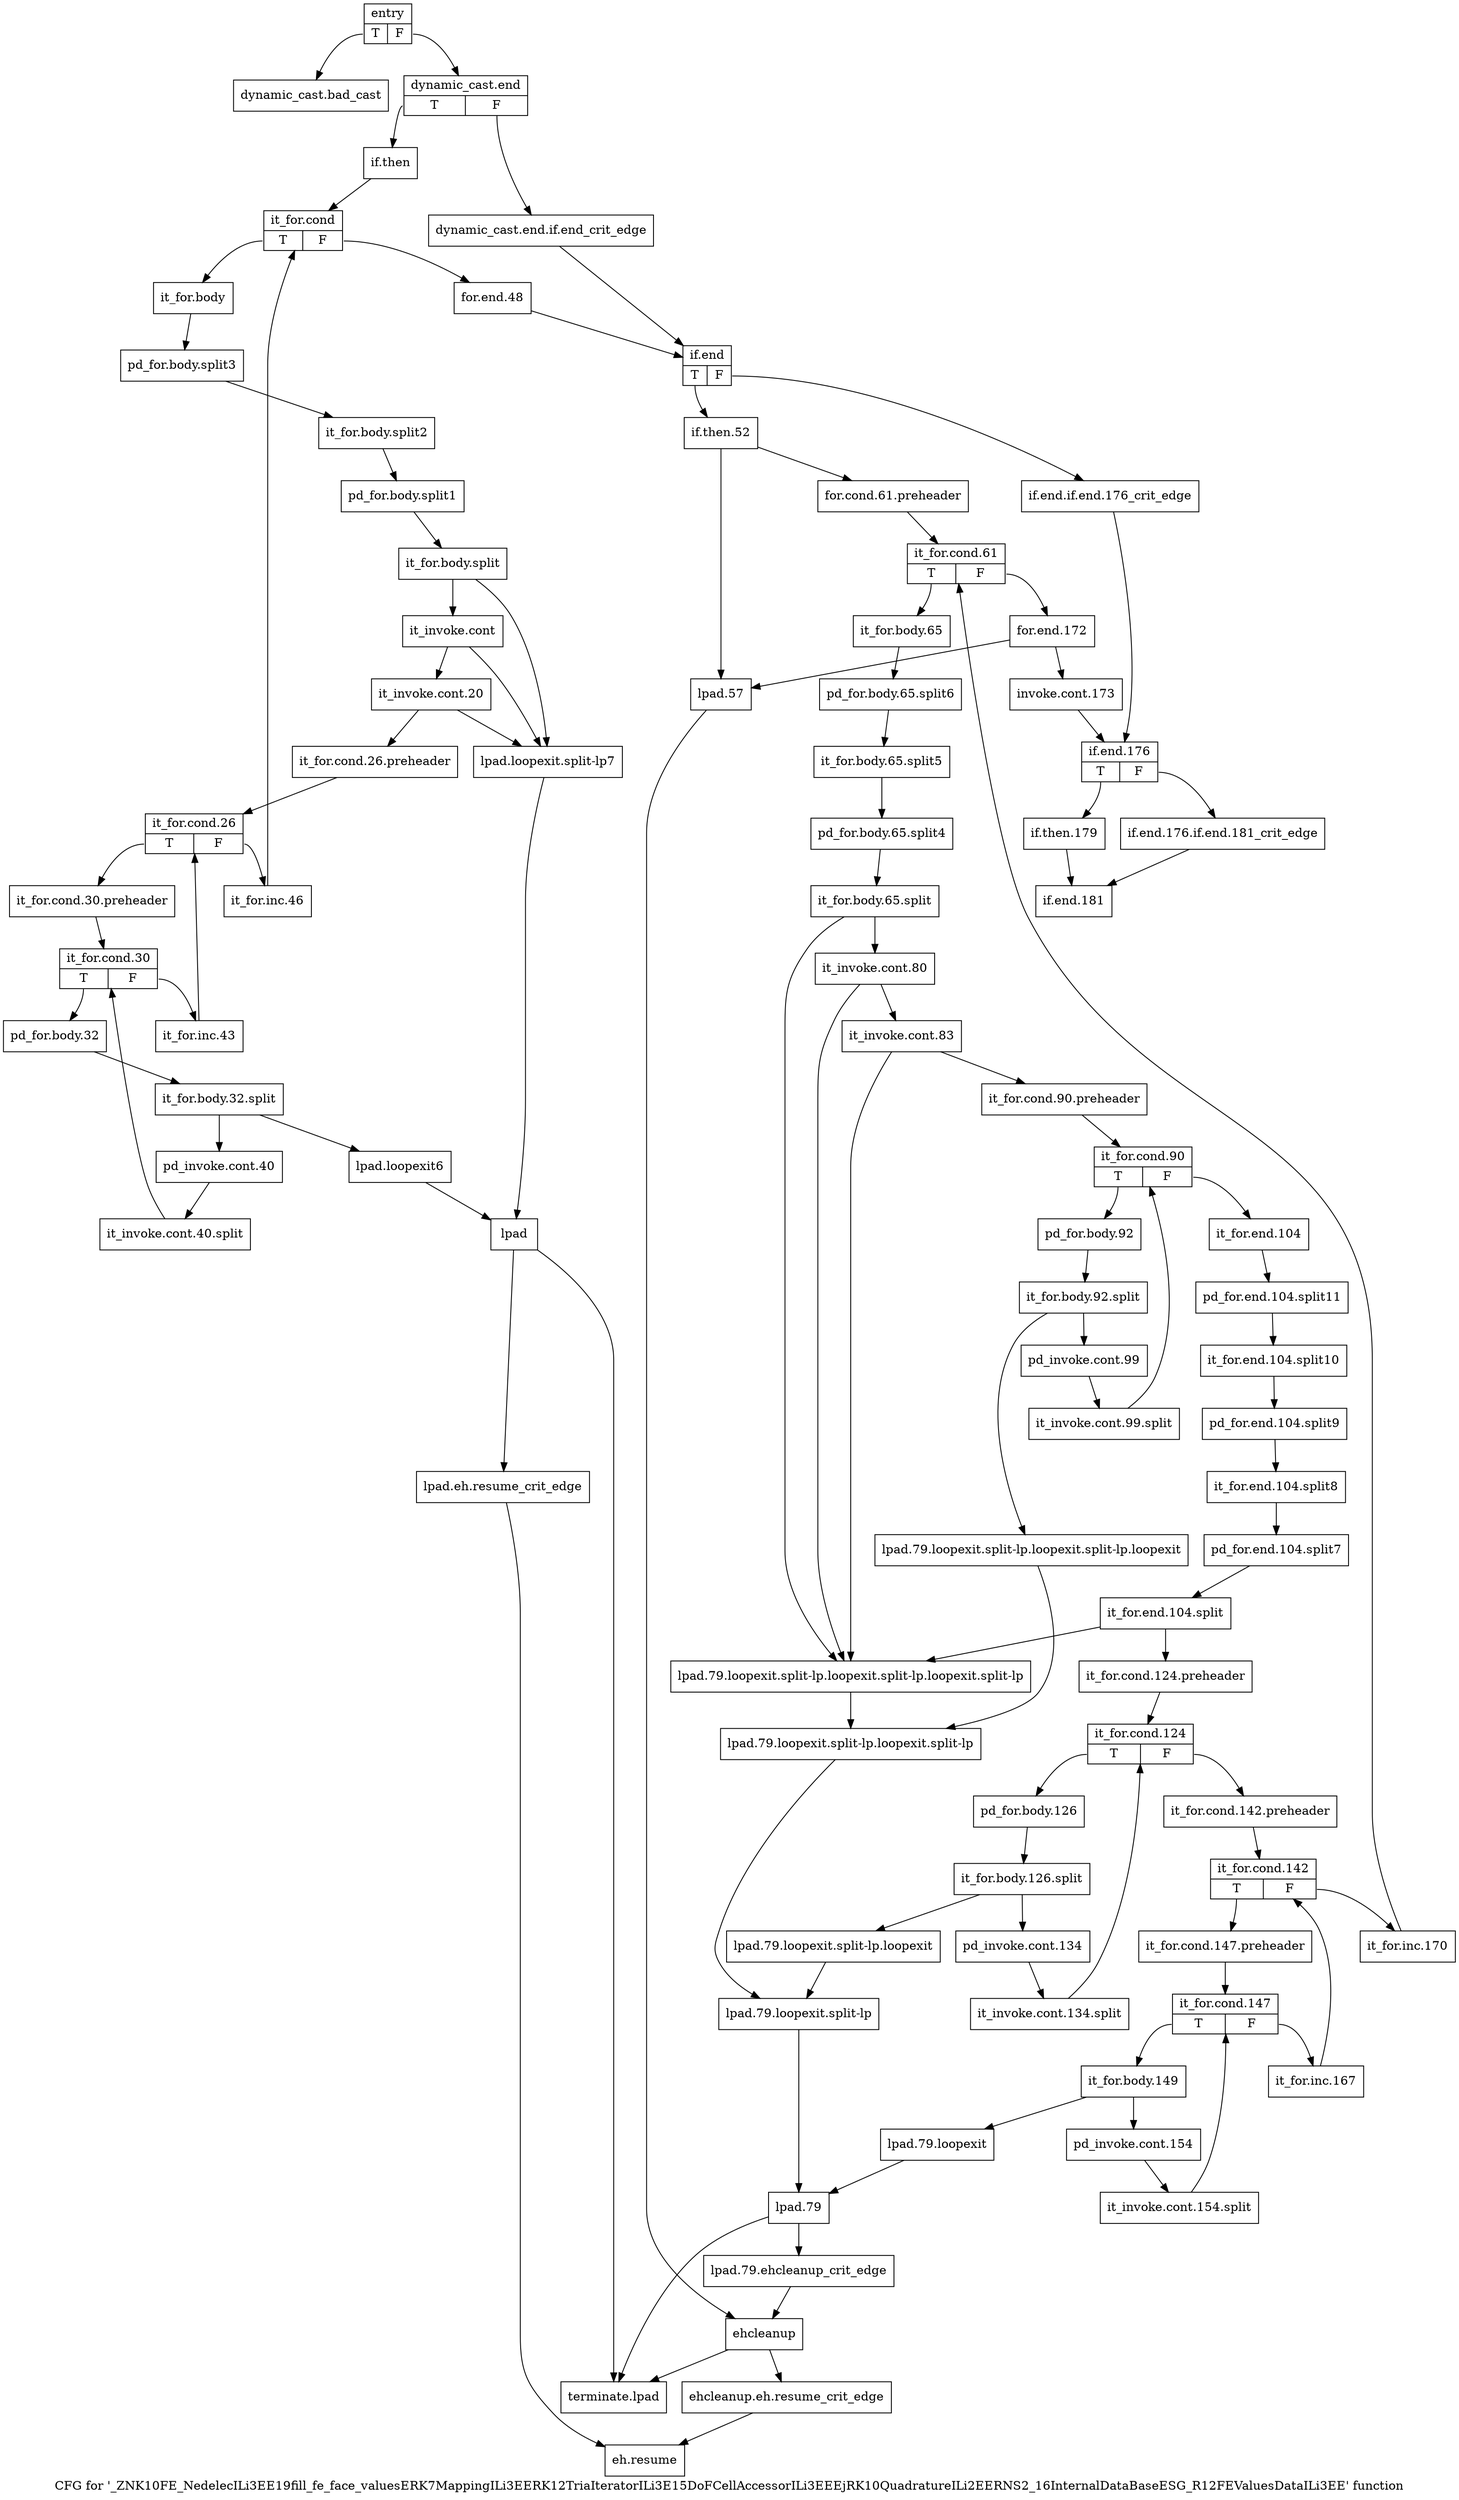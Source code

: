digraph "CFG for '_ZNK10FE_NedelecILi3EE19fill_fe_face_valuesERK7MappingILi3EERK12TriaIteratorILi3E15DoFCellAccessorILi3EEEjRK10QuadratureILi2EERNS2_16InternalDataBaseESG_R12FEValuesDataILi3EE' function" {
	label="CFG for '_ZNK10FE_NedelecILi3EE19fill_fe_face_valuesERK7MappingILi3EERK12TriaIteratorILi3E15DoFCellAccessorILi3EEEjRK10QuadratureILi2EERNS2_16InternalDataBaseESG_R12FEValuesDataILi3EE' function";

	Node0x4f2aa60 [shape=record,label="{entry|{<s0>T|<s1>F}}"];
	Node0x4f2aa60:s0 -> Node0x4f3c990;
	Node0x4f2aa60:s1 -> Node0x4f3c9e0;
	Node0x4f3c990 [shape=record,label="{dynamic_cast.bad_cast}"];
	Node0x4f3c9e0 [shape=record,label="{dynamic_cast.end|{<s0>T|<s1>F}}"];
	Node0x4f3c9e0:s0 -> Node0x4f3ca80;
	Node0x4f3c9e0:s1 -> Node0x4f3ca30;
	Node0x4f3ca30 [shape=record,label="{dynamic_cast.end.if.end_crit_edge}"];
	Node0x4f3ca30 -> Node0x4f3d020;
	Node0x4f3ca80 [shape=record,label="{if.then}"];
	Node0x4f3ca80 -> Node0x4f3cad0;
	Node0x4f3cad0 [shape=record,label="{it_for.cond|{<s0>T|<s1>F}}"];
	Node0x4f3cad0:s0 -> Node0x4f3cb20;
	Node0x4f3cad0:s1 -> Node0x4f3cfd0;
	Node0x4f3cb20 [shape=record,label="{it_for.body}"];
	Node0x4f3cb20 -> Node0xa4763e0;
	Node0xa4763e0 [shape=record,label="{pd_for.body.split3}"];
	Node0xa4763e0 -> Node0xa476390;
	Node0xa476390 [shape=record,label="{it_for.body.split2}"];
	Node0xa476390 -> Node0xa476170;
	Node0xa476170 [shape=record,label="{pd_for.body.split1}"];
	Node0xa476170 -> Node0xa475d30;
	Node0xa475d30 [shape=record,label="{it_for.body.split}"];
	Node0xa475d30 -> Node0x4f3cb70;
	Node0xa475d30 -> Node0x4f3ce40;
	Node0x4f3cb70 [shape=record,label="{it_invoke.cont}"];
	Node0x4f3cb70 -> Node0x4f3cbc0;
	Node0x4f3cb70 -> Node0x4f3ce40;
	Node0x4f3cbc0 [shape=record,label="{it_invoke.cont.20}"];
	Node0x4f3cbc0 -> Node0x4f3cc10;
	Node0x4f3cbc0 -> Node0x4f3ce40;
	Node0x4f3cc10 [shape=record,label="{it_for.cond.26.preheader}"];
	Node0x4f3cc10 -> Node0x4f3cc60;
	Node0x4f3cc60 [shape=record,label="{it_for.cond.26|{<s0>T|<s1>F}}"];
	Node0x4f3cc60:s0 -> Node0x4f3ccb0;
	Node0x4f3cc60:s1 -> Node0x4f3cf80;
	Node0x4f3ccb0 [shape=record,label="{it_for.cond.30.preheader}"];
	Node0x4f3ccb0 -> Node0x4f3cd00;
	Node0x4f3cd00 [shape=record,label="{it_for.cond.30|{<s0>T|<s1>F}}"];
	Node0x4f3cd00:s0 -> Node0x4f3cd50;
	Node0x4f3cd00:s1 -> Node0x4f3cf30;
	Node0x4f3cd50 [shape=record,label="{pd_for.body.32}"];
	Node0x4f3cd50 -> Node0xa4765e0;
	Node0xa4765e0 [shape=record,label="{it_for.body.32.split}"];
	Node0xa4765e0 -> Node0x4f3cda0;
	Node0xa4765e0 -> Node0x4f3cdf0;
	Node0x4f3cda0 [shape=record,label="{pd_invoke.cont.40}"];
	Node0x4f3cda0 -> Node0xa476660;
	Node0xa476660 [shape=record,label="{it_invoke.cont.40.split}"];
	Node0xa476660 -> Node0x4f3cd00;
	Node0x4f3cdf0 [shape=record,label="{lpad.loopexit6}"];
	Node0x4f3cdf0 -> Node0x4f3ce90;
	Node0x4f3ce40 [shape=record,label="{lpad.loopexit.split-lp7}"];
	Node0x4f3ce40 -> Node0x4f3ce90;
	Node0x4f3ce90 [shape=record,label="{lpad}"];
	Node0x4f3ce90 -> Node0x4f3cee0;
	Node0x4f3ce90 -> Node0x4f3dd90;
	Node0x4f3cee0 [shape=record,label="{lpad.eh.resume_crit_edge}"];
	Node0x4f3cee0 -> Node0x4f3dd40;
	Node0x4f3cf30 [shape=record,label="{it_for.inc.43}"];
	Node0x4f3cf30 -> Node0x4f3cc60;
	Node0x4f3cf80 [shape=record,label="{it_for.inc.46}"];
	Node0x4f3cf80 -> Node0x4f3cad0;
	Node0x4f3cfd0 [shape=record,label="{for.end.48}"];
	Node0x4f3cfd0 -> Node0x4f3d020;
	Node0x4f3d020 [shape=record,label="{if.end|{<s0>T|<s1>F}}"];
	Node0x4f3d020:s0 -> Node0x4f3d0c0;
	Node0x4f3d020:s1 -> Node0x4f3d070;
	Node0x4f3d070 [shape=record,label="{if.end.if.end.176_crit_edge}"];
	Node0x4f3d070 -> Node0x4f3dc00;
	Node0x4f3d0c0 [shape=record,label="{if.then.52}"];
	Node0x4f3d0c0 -> Node0x4f3d110;
	Node0x4f3d0c0 -> Node0x4f3d3e0;
	Node0x4f3d110 [shape=record,label="{for.cond.61.preheader}"];
	Node0x4f3d110 -> Node0x4f3d160;
	Node0x4f3d160 [shape=record,label="{it_for.cond.61|{<s0>T|<s1>F}}"];
	Node0x4f3d160:s0 -> Node0x4f3d1b0;
	Node0x4f3d160:s1 -> Node0x4f3dac0;
	Node0x4f3d1b0 [shape=record,label="{it_for.body.65}"];
	Node0x4f3d1b0 -> Node0xa476a30;
	Node0xa476a30 [shape=record,label="{pd_for.body.65.split6}"];
	Node0xa476a30 -> Node0xa476a80;
	Node0xa476a80 [shape=record,label="{it_for.body.65.split5}"];
	Node0xa476a80 -> Node0xa476960;
	Node0xa476960 [shape=record,label="{pd_for.body.65.split4}"];
	Node0xa476960 -> Node0xa4764b0;
	Node0xa4764b0 [shape=record,label="{it_for.body.65.split}"];
	Node0xa4764b0 -> Node0x4f3d200;
	Node0xa4764b0 -> Node0x4f3d520;
	Node0x4f3d200 [shape=record,label="{it_invoke.cont.80}"];
	Node0x4f3d200 -> Node0x4f3d250;
	Node0x4f3d200 -> Node0x4f3d520;
	Node0x4f3d250 [shape=record,label="{it_invoke.cont.83}"];
	Node0x4f3d250 -> Node0x4f3d2a0;
	Node0x4f3d250 -> Node0x4f3d520;
	Node0x4f3d2a0 [shape=record,label="{it_for.cond.90.preheader}"];
	Node0x4f3d2a0 -> Node0x4f3d2f0;
	Node0x4f3d2f0 [shape=record,label="{it_for.cond.90|{<s0>T|<s1>F}}"];
	Node0x4f3d2f0:s0 -> Node0x4f3d340;
	Node0x4f3d2f0:s1 -> Node0x4f3d6b0;
	Node0x4f3d340 [shape=record,label="{pd_for.body.92}"];
	Node0x4f3d340 -> Node0xa476ad0;
	Node0xa476ad0 [shape=record,label="{it_for.body.92.split}"];
	Node0xa476ad0 -> Node0x4f3d390;
	Node0xa476ad0 -> Node0x4f3d4d0;
	Node0x4f3d390 [shape=record,label="{pd_invoke.cont.99}"];
	Node0x4f3d390 -> Node0xa476890;
	Node0xa476890 [shape=record,label="{it_invoke.cont.99.split}"];
	Node0xa476890 -> Node0x4f3d2f0;
	Node0x4f3d3e0 [shape=record,label="{lpad.57}"];
	Node0x4f3d3e0 -> Node0x4f3db60;
	Node0x4f3d430 [shape=record,label="{lpad.79.loopexit}"];
	Node0x4f3d430 -> Node0x4f3d610;
	Node0x4f3d480 [shape=record,label="{lpad.79.loopexit.split-lp.loopexit}"];
	Node0x4f3d480 -> Node0x4f3d5c0;
	Node0x4f3d4d0 [shape=record,label="{lpad.79.loopexit.split-lp.loopexit.split-lp.loopexit}"];
	Node0x4f3d4d0 -> Node0x4f3d570;
	Node0x4f3d520 [shape=record,label="{lpad.79.loopexit.split-lp.loopexit.split-lp.loopexit.split-lp}"];
	Node0x4f3d520 -> Node0x4f3d570;
	Node0x4f3d570 [shape=record,label="{lpad.79.loopexit.split-lp.loopexit.split-lp}"];
	Node0x4f3d570 -> Node0x4f3d5c0;
	Node0x4f3d5c0 [shape=record,label="{lpad.79.loopexit.split-lp}"];
	Node0x4f3d5c0 -> Node0x4f3d610;
	Node0x4f3d610 [shape=record,label="{lpad.79}"];
	Node0x4f3d610 -> Node0x4f3d660;
	Node0x4f3d610 -> Node0x4f3dd90;
	Node0x4f3d660 [shape=record,label="{lpad.79.ehcleanup_crit_edge}"];
	Node0x4f3d660 -> Node0x4f3db60;
	Node0x4f3d6b0 [shape=record,label="{it_for.end.104}"];
	Node0x4f3d6b0 -> Node0xa477310;
	Node0xa477310 [shape=record,label="{pd_for.end.104.split11}"];
	Node0xa477310 -> Node0xa476fc0;
	Node0xa476fc0 [shape=record,label="{it_for.end.104.split10}"];
	Node0xa476fc0 -> Node0xa476e20;
	Node0xa476e20 [shape=record,label="{pd_for.end.104.split9}"];
	Node0xa476e20 -> Node0xa476c20;
	Node0xa476c20 [shape=record,label="{it_for.end.104.split8}"];
	Node0xa476c20 -> Node0xa476e70;
	Node0xa476e70 [shape=record,label="{pd_for.end.104.split7}"];
	Node0xa476e70 -> Node0xa476f40;
	Node0xa476f40 [shape=record,label="{it_for.end.104.split}"];
	Node0xa476f40 -> Node0x4f3d700;
	Node0xa476f40 -> Node0x4f3d520;
	Node0x4f3d700 [shape=record,label="{it_for.cond.124.preheader}"];
	Node0x4f3d700 -> Node0x4f3d750;
	Node0x4f3d750 [shape=record,label="{it_for.cond.124|{<s0>T|<s1>F}}"];
	Node0x4f3d750:s0 -> Node0x4f3d7f0;
	Node0x4f3d750:s1 -> Node0x4f3d7a0;
	Node0x4f3d7a0 [shape=record,label="{it_for.cond.142.preheader}"];
	Node0x4f3d7a0 -> Node0x4f3d890;
	Node0x4f3d7f0 [shape=record,label="{pd_for.body.126}"];
	Node0x4f3d7f0 -> Node0xa476ef0;
	Node0xa476ef0 [shape=record,label="{it_for.body.126.split}"];
	Node0xa476ef0 -> Node0x4f3d840;
	Node0xa476ef0 -> Node0x4f3d480;
	Node0x4f3d840 [shape=record,label="{pd_invoke.cont.134}"];
	Node0x4f3d840 -> Node0xa4777a0;
	Node0xa4777a0 [shape=record,label="{it_invoke.cont.134.split}"];
	Node0xa4777a0 -> Node0x4f3d750;
	Node0x4f3d890 [shape=record,label="{it_for.cond.142|{<s0>T|<s1>F}}"];
	Node0x4f3d890:s0 -> Node0x4f3d8e0;
	Node0x4f3d890:s1 -> Node0x4f3da70;
	Node0x4f3d8e0 [shape=record,label="{it_for.cond.147.preheader}"];
	Node0x4f3d8e0 -> Node0x4f3d930;
	Node0x4f3d930 [shape=record,label="{it_for.cond.147|{<s0>T|<s1>F}}"];
	Node0x4f3d930:s0 -> Node0x4f3d980;
	Node0x4f3d930:s1 -> Node0x4f3da20;
	Node0x4f3d980 [shape=record,label="{it_for.body.149}"];
	Node0x4f3d980 -> Node0x4f3d9d0;
	Node0x4f3d980 -> Node0x4f3d430;
	Node0x4f3d9d0 [shape=record,label="{pd_invoke.cont.154}"];
	Node0x4f3d9d0 -> Node0xa477520;
	Node0xa477520 [shape=record,label="{it_invoke.cont.154.split}"];
	Node0xa477520 -> Node0x4f3d930;
	Node0x4f3da20 [shape=record,label="{it_for.inc.167}"];
	Node0x4f3da20 -> Node0x4f3d890;
	Node0x4f3da70 [shape=record,label="{it_for.inc.170}"];
	Node0x4f3da70 -> Node0x4f3d160;
	Node0x4f3dac0 [shape=record,label="{for.end.172}"];
	Node0x4f3dac0 -> Node0x4f3db10;
	Node0x4f3dac0 -> Node0x4f3d3e0;
	Node0x4f3db10 [shape=record,label="{invoke.cont.173}"];
	Node0x4f3db10 -> Node0x4f3dc00;
	Node0x4f3db60 [shape=record,label="{ehcleanup}"];
	Node0x4f3db60 -> Node0x4f3dbb0;
	Node0x4f3db60 -> Node0x4f3dd90;
	Node0x4f3dbb0 [shape=record,label="{ehcleanup.eh.resume_crit_edge}"];
	Node0x4f3dbb0 -> Node0x4f3dd40;
	Node0x4f3dc00 [shape=record,label="{if.end.176|{<s0>T|<s1>F}}"];
	Node0x4f3dc00:s0 -> Node0x4f3dca0;
	Node0x4f3dc00:s1 -> Node0x4f3dc50;
	Node0x4f3dc50 [shape=record,label="{if.end.176.if.end.181_crit_edge}"];
	Node0x4f3dc50 -> Node0x4f3dcf0;
	Node0x4f3dca0 [shape=record,label="{if.then.179}"];
	Node0x4f3dca0 -> Node0x4f3dcf0;
	Node0x4f3dcf0 [shape=record,label="{if.end.181}"];
	Node0x4f3dd40 [shape=record,label="{eh.resume}"];
	Node0x4f3dd90 [shape=record,label="{terminate.lpad}"];
}
